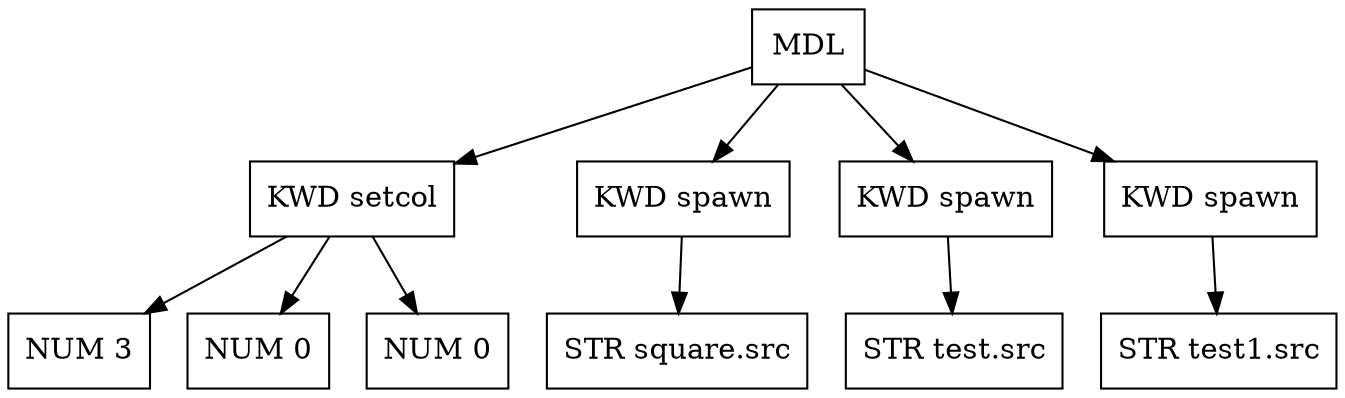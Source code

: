 digraph G {
node [shape = circle];
node0 [ uuid = "fe950a80-d7f5-477e-ae31-b39f1a663959" shape = "record" label = "MDL " ];
node1 [ uuid = "59317f3d-b350-4df2-9e56-d03de9fb12da" shape = "record" label = "KWD setcol" ];
node2 [ uuid = "6b770de5-072d-4c53-9a1e-e7b1182f8c3c" shape = "record" label = "NUM 3" ];
node1 -> node2;
node3 [ uuid = "23113add-02d2-42b1-bab2-a459d96ad22a" shape = "record" label = "NUM 0" ];
node1 -> node3;
node4 [ uuid = "8f2a700e-b2ae-4666-91e8-651bd3a26e5a" shape = "record" label = "NUM 0" ];
node1 -> node4;
node0 -> node1;
node5 [ uuid = "fcfc90bb-84ec-4d6a-ad71-3c8e458a76d4" shape = "record" label = "KWD spawn" ];
node6 [ uuid = "3571af50-2f77-4d80-8572-586de73016a8" shape = "record" label = "STR square.src" ];
node5 -> node6;
node0 -> node5;
node7 [ uuid = "b2423e5c-e164-4eb9-b754-4207e869e3d9" shape = "record" label = "KWD spawn" ];
node8 [ uuid = "9dcdedb0-3a87-47ef-baee-f15dce58fb24" shape = "record" label = "STR test.src" ];
node7 -> node8;
node0 -> node7;
node9 [ uuid = "4e280a6c-5832-4ffb-aaee-368831ab05bd" shape = "record" label = "KWD spawn" ];
node10 [ uuid = "b560bd1f-c5ce-418c-84c9-f6e0c9cf017a" shape = "record" label = "STR test1.src" ];
node9 -> node10;
node0 -> node9;
}
